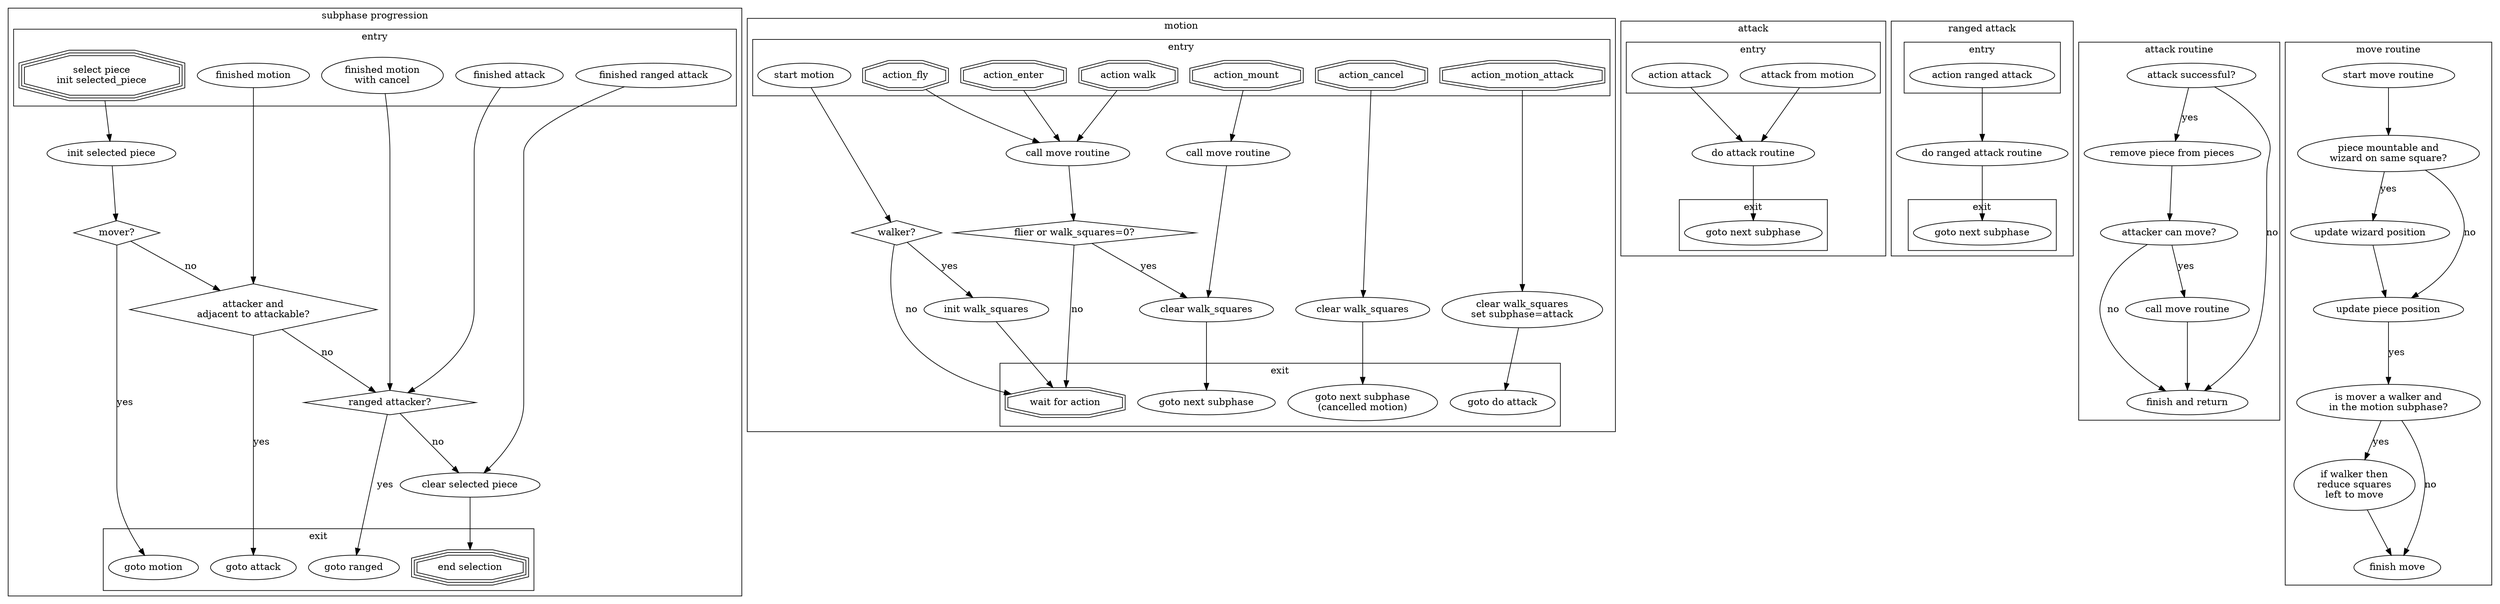 digraph simple_hierarchy {

  subgraph cluster_subphase_control {
    label="subphase progression"
    subgraph cluster_control_entry {
      label="entry"
      action_select_piece [label="select piece\ninit selected_piece" shape="tripleoctagon"];
      subphase_motion [label="finished motion"]
      subphase_motion_cancelled [label="finished motion\nwith cancel"]
      subphase_attack [label="finished attack"]
      subphase_ranged [label="finished ranged attack"]
    }
    init_selection [label="init selected piece"]
    moverp [label="mover?" shape="diamond"];
    attackerp [label="attacker and\nadjacent to attackable?" shape="diamond"];
    rangedp [label="ranged attacker?" shape="diamond"];
    clear_selection [label="clear selected piece"]
    subgraph cluster_control_exit {
      label="exit";
      goto_attack [label="goto attack"];
      goto_motion [label="goto motion"];
      goto_ranged [label="goto ranged"]
      end_select [label="end selection" shape="tripleoctagon"]
    }
  }
  action_select_piece->init_selection
  init_selection->moverp
  subphase_motion->attackerp
  subphase_motion_cancelled->rangedp
  subphase_attack->rangedp
  subphase_ranged->clear_selection
  clear_selection->end_select

  moverp->goto_motion [label="yes"]
  moverp->attackerp [label="no"]
  attackerp->goto_attack [label="yes"]
  attackerp->rangedp [label="no"]
  rangedp->goto_ranged [label="yes"]
  rangedp->clear_selection [label="no"]


  subgraph cluster_move {
    label="motion"
    subgraph cluster_motion_entry {
      label="entry"
      start_motion [label="start motion"]
      action_walk [label="action walk" shape="doubleoctagon"]
      action_fly [shape="doubleoctagon"]
      action_cancel [shape="doubleoctagon"]
      action_enter [shape="doubleoctagon"]
      action_mount [shape="doubleoctagon"]
      action_motion_attack [shape="doubleoctagon"]
    }
    init_motion [label="walker?" shape="diamond"]
    init_walker [label="init walk_squares"]

    do_move [label="call move routine"]
    do_move1 [label="call move routine"]
    continue [label="flier or walk_squares=0?" shape="diamond"]

    end_move [label="clear walk_squares"]
    end_move1 [label="clear walk_squares"]
    end_to_attack [label="clear walk_squares\nset subphase=attack"]

    subgraph cluster_motion_exit {
      label="exit"
      motion_wait_for_action [label="wait for action" shape="doubleoctagon"]
      done_motion_cancelled [label="goto next subphase\n(cancelled motion)"]
      done_motion [label="goto next subphase"]
      motion_do_attack[label="goto do attack"]
    }
  }
  start_motion->init_motion
  init_motion->motion_wait_for_action [label="no"]
  init_motion->init_walker [label="yes"]
  init_walker->motion_wait_for_action

  action_walk->do_move
  action_fly->do_move
  action_enter->do_move
  action_mount->do_move1
  action_cancel->end_move1

  do_move->continue
  do_move1->end_move
  continue->end_move[label="yes"]
  continue->motion_wait_for_action[label="no"]
  action_motion_attack->end_to_attack
  end_to_attack->motion_do_attack
  end_move->done_motion
  end_move1->done_motion_cancelled

  subgraph cluster_attack {
    label="attack"
    subgraph cluster_attack_entry {
      label="entry"
      action_attack [label="action attack" shaped="doubleoctagon"]
      attack_from_motion [label="attack from motion"]
    }
    do_attack [label="do attack routine"]

    subgraph cluster_attack_exit {
      label="exit"
      exit_attack [label="goto next subphase"]
    }

    action_attack->do_attack
    attack_from_motion->do_attack
    do_attack->exit_attack
  }


  subgraph cluster_ranged {
    label="ranged attack"
    subgraph cluster_ranged_entry {
      label="entry"
      action_ranged [label="action ranged attack" shaped="doubleoctagon"]
    }
    do_ranged [label="do ranged attack routine"]

    subgraph cluster_ranged_exit {
      label="exit"
      exit_ranged [label="goto next subphase"]
    }

    action_ranged->do_ranged
    do_ranged->exit_ranged
  }
  subgraph cluster_attack_routine {
    label="attack routine";
    ra_do_attack [label="attack successful?"]
    ra_kill_piece [label="remove piece from pieces"]
    ra_move_killerp [label="attacker can move?"]
    ra_finish_attack [label="finish and return"]
    ra_attack_move_piece [label="call move routine"]
  }

  ra_do_attack->ra_kill_piece [label="yes"];
  ra_do_attack->ra_finish_attack [label="no"];
  ra_kill_piece->ra_move_killerp;
  ra_move_killerp->ra_attack_move_piece[label="yes"]
  ra_move_killerp->ra_finish_attack [label="no"];
  ra_attack_move_piece->ra_finish_attack

  subgraph cluster_move_piece_routine {
    label="move routine";
    rm_start_move [label="start move routine" shape="ellipse"]
    rm_move_piece [label="piece mountable and\nwizard on same square?"]
    rm_update_wizard [label="update wizard position"]
    rm_update_piece [label="update piece position"]
    rm_check_walker [label="is mover a walker and\nin the motion subphase?"]
    rm_reduce [label="if walker then\nreduce squares\nleft to move"];
    rm_finish_move [label="finish move"]
  }
  rm_start_move->rm_move_piece
  rm_move_piece->rm_update_wizard [label="yes"]
  rm_move_piece->rm_update_piece [label="no"]
  rm_update_wizard->rm_update_piece
  rm_update_piece->rm_check_walker [label="yes"]
  rm_check_walker->rm_finish_move [label="no"]
  rm_check_walker->rm_reduce [label="yes"]
  rm_reduce->rm_finish_move
}